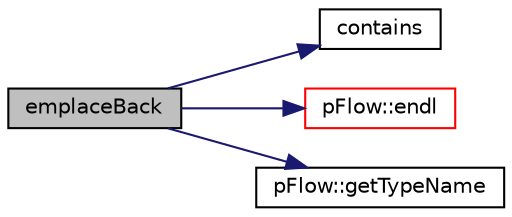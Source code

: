 digraph "emplaceBack"
{
 // LATEX_PDF_SIZE
  edge [fontname="Helvetica",fontsize="10",labelfontname="Helvetica",labelfontsize="10"];
  node [fontname="Helvetica",fontsize="10",shape=record];
  rankdir="LR";
  Node1 [label="emplaceBack",height=0.2,width=0.4,color="black", fillcolor="grey75", style="filled", fontcolor="black",tooltip="Create variable using move constructor."];
  Node1 -> Node2 [color="midnightblue",fontsize="10",style="solid",fontname="Helvetica"];
  Node2 [label="contains",height=0.2,width=0.4,color="black", fillcolor="white", style="filled",URL="$classpFlow_1_1anyList.html#ab379bf3e5bfa3b32b380989bd81b5c16",tooltip="Does container contain this variable name?"];
  Node1 -> Node3 [color="midnightblue",fontsize="10",style="solid",fontname="Helvetica"];
  Node3 [label="pFlow::endl",height=0.2,width=0.4,color="red", fillcolor="white", style="filled",URL="$namespacepFlow.html#aba8f0c455a3fdb4b05ad33a25b13b189",tooltip="Add newline and flush stream."];
  Node1 -> Node5 [color="midnightblue",fontsize="10",style="solid",fontname="Helvetica"];
  Node5 [label="pFlow::getTypeName",height=0.2,width=0.4,color="black", fillcolor="white", style="filled",URL="$namespacepFlow.html#a229071d3f3f5560663199f40781e69e4",tooltip=" "];
}
